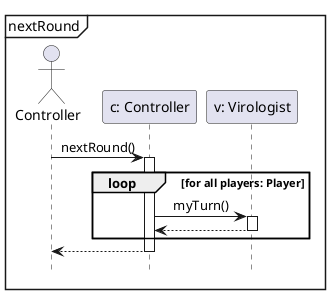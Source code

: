 @startuml

hide footbox
skinparam sequenceMessageAlign center

mainframe nextRound

actor Controller as cr
participant "c: Controller" as c
participant "v: Virologist" as v
cr -> c ++ : nextRound()
    loop for all players: Player
        c -> v ++ :myTurn()
        return
    end
return
@enduml